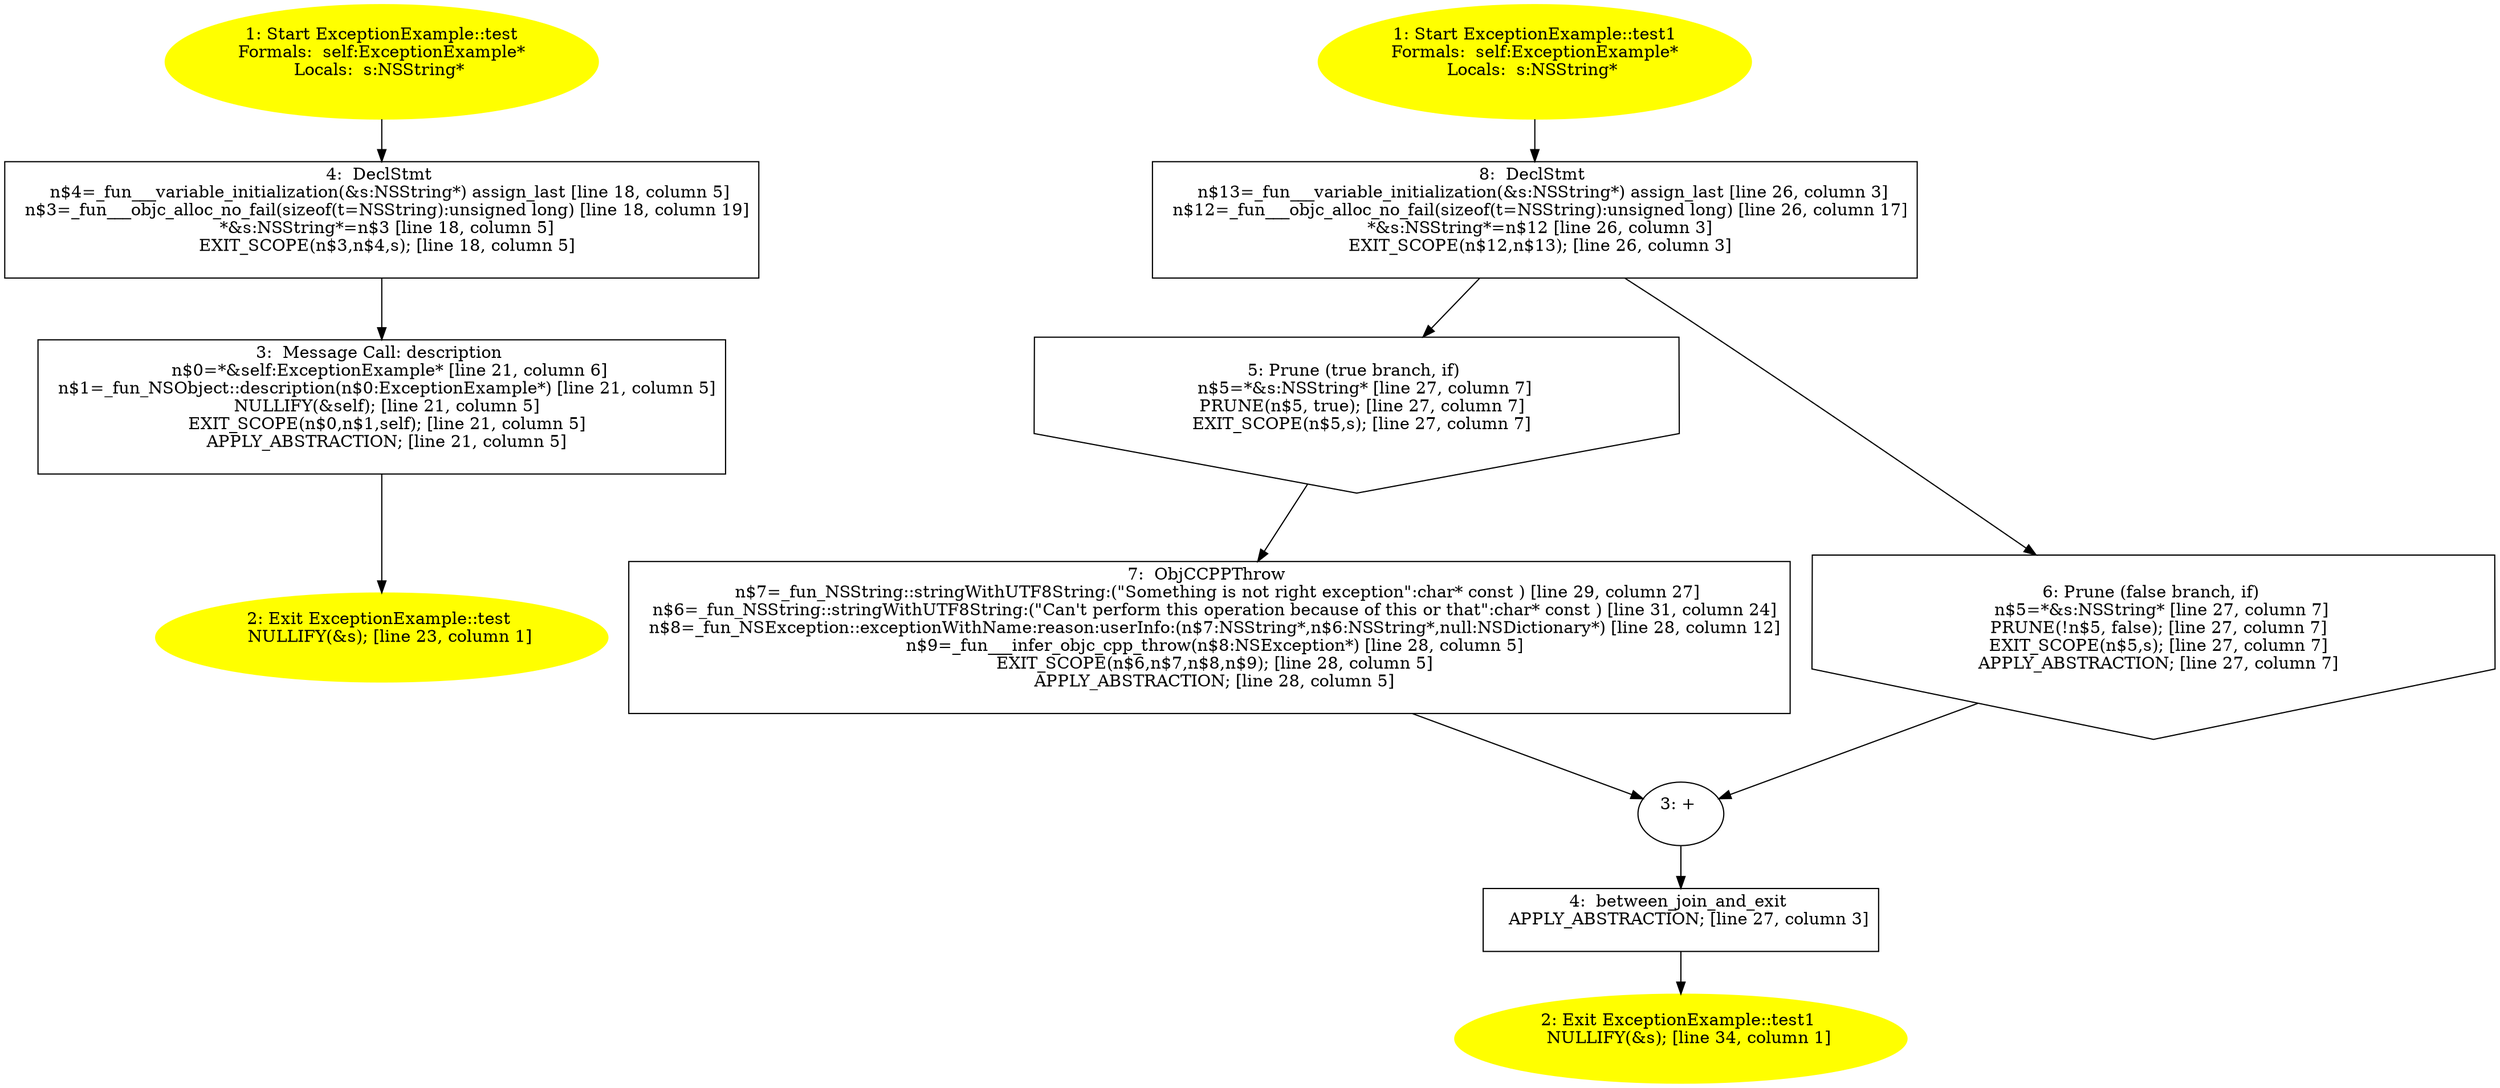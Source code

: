 /* @generated */
digraph cfg {
"test#ExceptionExample#instance.513cde8d794322493646dbd1821516dd_1" [label="1: Start ExceptionExample::test\nFormals:  self:ExceptionExample*\nLocals:  s:NSString* \n  " color=yellow style=filled]
	

	 "test#ExceptionExample#instance.513cde8d794322493646dbd1821516dd_1" -> "test#ExceptionExample#instance.513cde8d794322493646dbd1821516dd_4" ;
"test#ExceptionExample#instance.513cde8d794322493646dbd1821516dd_2" [label="2: Exit ExceptionExample::test \n   NULLIFY(&s); [line 23, column 1]\n " color=yellow style=filled]
	

"test#ExceptionExample#instance.513cde8d794322493646dbd1821516dd_3" [label="3:  Message Call: description \n   n$0=*&self:ExceptionExample* [line 21, column 6]\n  n$1=_fun_NSObject::description(n$0:ExceptionExample*) [line 21, column 5]\n  NULLIFY(&self); [line 21, column 5]\n  EXIT_SCOPE(n$0,n$1,self); [line 21, column 5]\n  APPLY_ABSTRACTION; [line 21, column 5]\n " shape="box"]
	

	 "test#ExceptionExample#instance.513cde8d794322493646dbd1821516dd_3" -> "test#ExceptionExample#instance.513cde8d794322493646dbd1821516dd_2" ;
"test#ExceptionExample#instance.513cde8d794322493646dbd1821516dd_4" [label="4:  DeclStmt \n   n$4=_fun___variable_initialization(&s:NSString*) assign_last [line 18, column 5]\n  n$3=_fun___objc_alloc_no_fail(sizeof(t=NSString):unsigned long) [line 18, column 19]\n  *&s:NSString*=n$3 [line 18, column 5]\n  EXIT_SCOPE(n$3,n$4,s); [line 18, column 5]\n " shape="box"]
	

	 "test#ExceptionExample#instance.513cde8d794322493646dbd1821516dd_4" -> "test#ExceptionExample#instance.513cde8d794322493646dbd1821516dd_3" ;
"test1#ExceptionExample#instance.400b3bc567ff814f7f6788584460738f_1" [label="1: Start ExceptionExample::test1\nFormals:  self:ExceptionExample*\nLocals:  s:NSString* \n  " color=yellow style=filled]
	

	 "test1#ExceptionExample#instance.400b3bc567ff814f7f6788584460738f_1" -> "test1#ExceptionExample#instance.400b3bc567ff814f7f6788584460738f_8" ;
"test1#ExceptionExample#instance.400b3bc567ff814f7f6788584460738f_2" [label="2: Exit ExceptionExample::test1 \n   NULLIFY(&s); [line 34, column 1]\n " color=yellow style=filled]
	

"test1#ExceptionExample#instance.400b3bc567ff814f7f6788584460738f_3" [label="3: + \n  " ]
	

	 "test1#ExceptionExample#instance.400b3bc567ff814f7f6788584460738f_3" -> "test1#ExceptionExample#instance.400b3bc567ff814f7f6788584460738f_4" ;
"test1#ExceptionExample#instance.400b3bc567ff814f7f6788584460738f_4" [label="4:  between_join_and_exit \n   APPLY_ABSTRACTION; [line 27, column 3]\n " shape="box"]
	

	 "test1#ExceptionExample#instance.400b3bc567ff814f7f6788584460738f_4" -> "test1#ExceptionExample#instance.400b3bc567ff814f7f6788584460738f_2" ;
"test1#ExceptionExample#instance.400b3bc567ff814f7f6788584460738f_5" [label="5: Prune (true branch, if) \n   n$5=*&s:NSString* [line 27, column 7]\n  PRUNE(n$5, true); [line 27, column 7]\n  EXIT_SCOPE(n$5,s); [line 27, column 7]\n " shape="invhouse"]
	

	 "test1#ExceptionExample#instance.400b3bc567ff814f7f6788584460738f_5" -> "test1#ExceptionExample#instance.400b3bc567ff814f7f6788584460738f_7" ;
"test1#ExceptionExample#instance.400b3bc567ff814f7f6788584460738f_6" [label="6: Prune (false branch, if) \n   n$5=*&s:NSString* [line 27, column 7]\n  PRUNE(!n$5, false); [line 27, column 7]\n  EXIT_SCOPE(n$5,s); [line 27, column 7]\n  APPLY_ABSTRACTION; [line 27, column 7]\n " shape="invhouse"]
	

	 "test1#ExceptionExample#instance.400b3bc567ff814f7f6788584460738f_6" -> "test1#ExceptionExample#instance.400b3bc567ff814f7f6788584460738f_3" ;
"test1#ExceptionExample#instance.400b3bc567ff814f7f6788584460738f_7" [label="7:  ObjCCPPThrow \n   n$7=_fun_NSString::stringWithUTF8String:(\"Something is not right exception\":char* const ) [line 29, column 27]\n  n$6=_fun_NSString::stringWithUTF8String:(\"Can't perform this operation because of this or that\":char* const ) [line 31, column 24]\n  n$8=_fun_NSException::exceptionWithName:reason:userInfo:(n$7:NSString*,n$6:NSString*,null:NSDictionary*) [line 28, column 12]\n  n$9=_fun___infer_objc_cpp_throw(n$8:NSException*) [line 28, column 5]\n  EXIT_SCOPE(n$6,n$7,n$8,n$9); [line 28, column 5]\n  APPLY_ABSTRACTION; [line 28, column 5]\n " shape="box"]
	

	 "test1#ExceptionExample#instance.400b3bc567ff814f7f6788584460738f_7" -> "test1#ExceptionExample#instance.400b3bc567ff814f7f6788584460738f_3" ;
"test1#ExceptionExample#instance.400b3bc567ff814f7f6788584460738f_8" [label="8:  DeclStmt \n   n$13=_fun___variable_initialization(&s:NSString*) assign_last [line 26, column 3]\n  n$12=_fun___objc_alloc_no_fail(sizeof(t=NSString):unsigned long) [line 26, column 17]\n  *&s:NSString*=n$12 [line 26, column 3]\n  EXIT_SCOPE(n$12,n$13); [line 26, column 3]\n " shape="box"]
	

	 "test1#ExceptionExample#instance.400b3bc567ff814f7f6788584460738f_8" -> "test1#ExceptionExample#instance.400b3bc567ff814f7f6788584460738f_5" ;
	 "test1#ExceptionExample#instance.400b3bc567ff814f7f6788584460738f_8" -> "test1#ExceptionExample#instance.400b3bc567ff814f7f6788584460738f_6" ;
}
